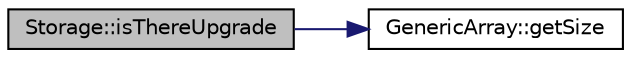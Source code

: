 digraph "Storage::isThereUpgrade"
{
 // INTERACTIVE_SVG=YES
 // LATEX_PDF_SIZE
  edge [fontname="Helvetica",fontsize="10",labelfontname="Helvetica",labelfontsize="10"];
  node [fontname="Helvetica",fontsize="10",shape=record];
  rankdir="LR";
  Node1 [label="Storage::isThereUpgrade",height=0.2,width=0.4,color="black", fillcolor="grey75", style="filled", fontcolor="black",tooltip="Returns if there are upgrades in the inventory."];
  Node1 -> Node2 [color="midnightblue",fontsize="10",style="solid"];
  Node2 [label="GenericArray::getSize",height=0.2,width=0.4,color="black", fillcolor="white", style="filled",URL="$class_generic_array.html#a5dbfcd8d8b33fe3806650d7aa3e1ca88",tooltip="Get Size of the Array."];
}
